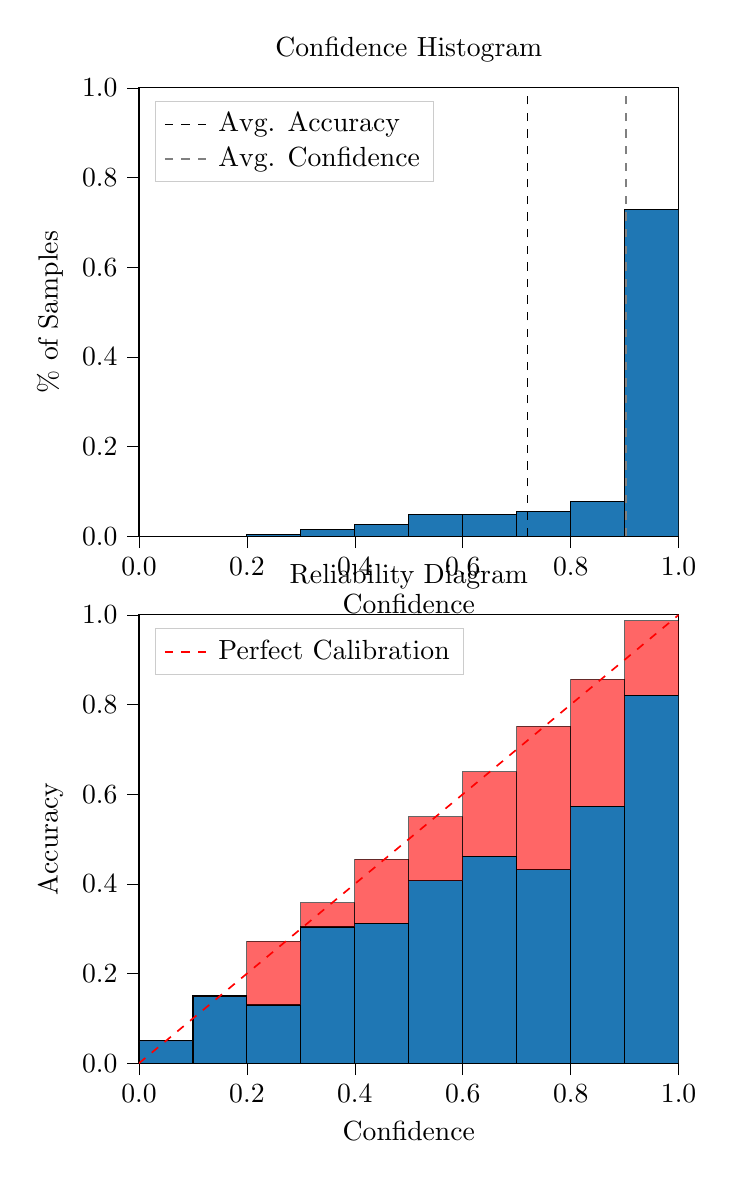 % This file was created by tikzplotlib v0.9.8.
\begin{tikzpicture}

\definecolor{color0}{rgb}{0.122,0.467,0.706}

\begin{groupplot}[group style={group size=1 by 2}]
\nextgroupplot[
legend cell align={left},
legend style={
  fill opacity=0.8,
  draw opacity=1,
  text opacity=1,
  at={(0.03,0.97)},
  anchor=north west,
  draw=white!80!black
},
tick align=outside,
tick pos=left,
title={Confidence Histogram},
x grid style={white!69.02!black},
xlabel={Confidence},
xmin=0, xmax=1,
xtick style={color=black},
xtick={0,0.2,0.4,0.6,0.8,1},
xticklabels={0.0,0.2,0.4,0.6,0.8,1.0},
y grid style={white!69.02!black},
ylabel={\% of Samples},
ymin=0, ymax=1,
ytick style={color=black},
ytick={0,0.2,0.4,0.6,0.8,1},
yticklabels={0.0,0.2,0.4,0.6,0.8,1.0}
]
\draw[draw=black,fill=color0] (axis cs:-6.939e-18,0) rectangle (axis cs:0.1,0);
\draw[draw=black,fill=color0] (axis cs:0.1,0) rectangle (axis cs:0.2,0);
\draw[draw=black,fill=color0] (axis cs:0.2,0) rectangle (axis cs:0.3,0.003);
\draw[draw=black,fill=color0] (axis cs:0.3,0) rectangle (axis cs:0.4,0.014);
\draw[draw=black,fill=color0] (axis cs:0.4,0) rectangle (axis cs:0.5,0.027);
\draw[draw=black,fill=color0] (axis cs:0.5,0) rectangle (axis cs:0.6,0.048);
\draw[draw=black,fill=color0] (axis cs:0.6,0) rectangle (axis cs:0.7,0.048);
\draw[draw=black,fill=color0] (axis cs:0.7,0) rectangle (axis cs:0.8,0.055);
\draw[draw=black,fill=color0] (axis cs:0.8,0) rectangle (axis cs:0.9,0.077);
\draw[draw=black,fill=color0] (axis cs:0.9,0) rectangle (axis cs:1,0.728);
\addplot [semithick, black, dashed]
table {%
0.72 0
0.72 1
};
\addlegendentry{Avg. Accuracy}
\addplot [semithick, white!50.196!black, dashed]
table {%
0.902 0
0.902 1
};
\addlegendentry{Avg. Confidence}

\nextgroupplot[
legend cell align={left},
legend style={
  fill opacity=0.8,
  draw opacity=1,
  text opacity=1,
  at={(0.03,0.97)},
  anchor=north west,
  draw=white!80!black
},
tick align=outside,
tick pos=left,
title={Reliability Diagram},
x grid style={white!69.02!black},
xlabel={Confidence},
xmin=0, xmax=1,
xtick style={color=black},
xtick={0,0.2,0.4,0.6,0.8,1},
xticklabels={0.0,0.2,0.4,0.6,0.8,1.0},
y grid style={white!69.02!black},
ylabel={Accuracy},
ymin=0, ymax=1,
ytick style={color=black},
ytick={0,0.2,0.4,0.6,0.8,1},
yticklabels={0.0,0.2,0.4,0.6,0.8,1.0}
]
\draw[draw=black,fill=color0] (axis cs:-6.939e-18,0) rectangle (axis cs:0.1,0.05);
\draw[draw=black,fill=color0] (axis cs:0.1,0) rectangle (axis cs:0.2,0.15);
\draw[draw=black,fill=color0] (axis cs:0.2,0) rectangle (axis cs:0.3,0.13);
\draw[draw=black,fill=color0] (axis cs:0.3,0) rectangle (axis cs:0.4,0.304);
\draw[draw=black,fill=color0] (axis cs:0.4,0) rectangle (axis cs:0.5,0.312);
\draw[draw=black,fill=color0] (axis cs:0.5,0) rectangle (axis cs:0.6,0.407);
\draw[draw=black,fill=color0] (axis cs:0.6,0) rectangle (axis cs:0.7,0.462);
\draw[draw=black,fill=color0] (axis cs:0.7,0) rectangle (axis cs:0.8,0.432);
\draw[draw=black,fill=color0] (axis cs:0.8,0) rectangle (axis cs:0.9,0.573);
\draw[draw=black,fill=color0] (axis cs:0.9,0) rectangle (axis cs:1,0.821);
\draw[draw=black,fill=red,opacity=0.6] (axis cs:-6.939e-18,0.05) rectangle (axis cs:0.1,0.05);
\draw[draw=black,fill=red,opacity=0.6] (axis cs:0.1,0.15) rectangle (axis cs:0.2,0.15);
\draw[draw=black,fill=red,opacity=0.6] (axis cs:0.2,0.13) rectangle (axis cs:0.3,0.272);
\draw[draw=black,fill=red,opacity=0.6] (axis cs:0.3,0.304) rectangle (axis cs:0.4,0.358);
\draw[draw=black,fill=red,opacity=0.6] (axis cs:0.4,0.312) rectangle (axis cs:0.5,0.455);
\draw[draw=black,fill=red,opacity=0.6] (axis cs:0.5,0.407) rectangle (axis cs:0.6,0.55);
\draw[draw=black,fill=red,opacity=0.6] (axis cs:0.6,0.462) rectangle (axis cs:0.7,0.65);
\draw[draw=black,fill=red,opacity=0.6] (axis cs:0.7,0.432) rectangle (axis cs:0.8,0.752);
\draw[draw=black,fill=red,opacity=0.6] (axis cs:0.8,0.573) rectangle (axis cs:0.9,0.856);
\draw[draw=black,fill=red,opacity=0.6] (axis cs:0.9,0.821) rectangle (axis cs:1,0.987);
\addplot [semithick, red, dashed]
table {%
0 0
1 1
};
\addlegendentry{Perfect Calibration}
\end{groupplot}

\end{tikzpicture}
